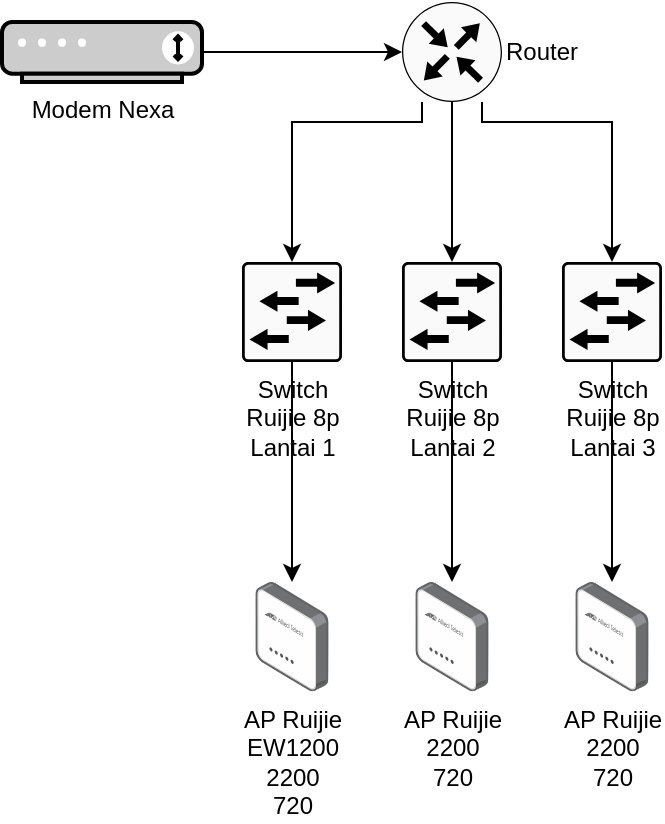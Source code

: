 <mxfile version="27.2.0">
  <diagram name="Halaman-1" id="M-Q6K7RMF8zxZIFwadEF">
    <mxGraphModel dx="658" dy="522" grid="1" gridSize="10" guides="1" tooltips="1" connect="1" arrows="1" fold="1" page="1" pageScale="1" pageWidth="827" pageHeight="1169" math="0" shadow="0">
      <root>
        <mxCell id="0" />
        <mxCell id="1" parent="0" />
        <mxCell id="l9lJJmMYNwfwDqQeXrkE-1" value="Router" style="sketch=0;points=[[0.5,0,0],[1,0.5,0],[0.5,1,0],[0,0.5,0],[0.145,0.145,0],[0.856,0.145,0],[0.855,0.856,0],[0.145,0.855,0]];verticalLabelPosition=middle;html=1;verticalAlign=middle;aspect=fixed;align=left;pointerEvents=1;shape=mxgraph.cisco19.rect;prIcon=router;fillColor=#FAFAFA;strokeColor=#000000;labelPosition=right;" vertex="1" parent="1">
          <mxGeometry x="240" y="70" width="50" height="50" as="geometry" />
        </mxCell>
        <mxCell id="l9lJJmMYNwfwDqQeXrkE-7" value="" style="edgeStyle=orthogonalEdgeStyle;rounded=0;orthogonalLoop=1;jettySize=auto;html=1;" edge="1" parent="1" source="l9lJJmMYNwfwDqQeXrkE-2" target="l9lJJmMYNwfwDqQeXrkE-1">
          <mxGeometry relative="1" as="geometry" />
        </mxCell>
        <mxCell id="l9lJJmMYNwfwDqQeXrkE-2" value="Modem Nexa" style="fontColor=#000000;verticalAlign=top;verticalLabelPosition=bottom;labelPosition=center;align=center;html=1;outlineConnect=0;fillColor=#CCCCCC;strokeColor=#000000;gradientColor=none;gradientDirection=north;strokeWidth=2;shape=mxgraph.networks.modem;" vertex="1" parent="1">
          <mxGeometry x="40" y="80" width="100" height="30" as="geometry" />
        </mxCell>
        <mxCell id="l9lJJmMYNwfwDqQeXrkE-16" value="" style="edgeStyle=orthogonalEdgeStyle;rounded=0;orthogonalLoop=1;jettySize=auto;html=1;" edge="1" parent="1" source="l9lJJmMYNwfwDqQeXrkE-4" target="l9lJJmMYNwfwDqQeXrkE-14">
          <mxGeometry relative="1" as="geometry" />
        </mxCell>
        <mxCell id="l9lJJmMYNwfwDqQeXrkE-4" value="Switch&lt;div&gt;Ruijie 8p&lt;/div&gt;&lt;div&gt;Lantai 1&lt;/div&gt;" style="sketch=0;points=[[0.015,0.015,0],[0.985,0.015,0],[0.985,0.985,0],[0.015,0.985,0],[0.25,0,0],[0.5,0,0],[0.75,0,0],[1,0.25,0],[1,0.5,0],[1,0.75,0],[0.75,1,0],[0.5,1,0],[0.25,1,0],[0,0.75,0],[0,0.5,0],[0,0.25,0]];verticalLabelPosition=bottom;html=1;verticalAlign=top;aspect=fixed;align=center;pointerEvents=1;shape=mxgraph.cisco19.rect;prIcon=l2_switch;fillColor=#FAFAFA;strokeColor=#000000;" vertex="1" parent="1">
          <mxGeometry x="160" y="200" width="50" height="50" as="geometry" />
        </mxCell>
        <mxCell id="l9lJJmMYNwfwDqQeXrkE-6" value="AP Ruijie&lt;div&gt;2200&lt;/div&gt;&lt;div&gt;720&lt;/div&gt;" style="image;points=[];aspect=fixed;html=1;align=center;shadow=0;dashed=0;image=img/lib/allied_telesis/wireless/Access_Point_Indoor.svg;" vertex="1" parent="1">
          <mxGeometry x="246.7" y="360" width="36.6" height="54.6" as="geometry" />
        </mxCell>
        <mxCell id="l9lJJmMYNwfwDqQeXrkE-13" value="" style="edgeStyle=orthogonalEdgeStyle;rounded=0;orthogonalLoop=1;jettySize=auto;html=1;" edge="1" parent="1" source="l9lJJmMYNwfwDqQeXrkE-8" target="l9lJJmMYNwfwDqQeXrkE-6">
          <mxGeometry relative="1" as="geometry" />
        </mxCell>
        <mxCell id="l9lJJmMYNwfwDqQeXrkE-8" value="Switch&lt;div&gt;Ruijie 8p&lt;/div&gt;&lt;div&gt;Lantai 2&lt;/div&gt;" style="sketch=0;points=[[0.015,0.015,0],[0.985,0.015,0],[0.985,0.985,0],[0.015,0.985,0],[0.25,0,0],[0.5,0,0],[0.75,0,0],[1,0.25,0],[1,0.5,0],[1,0.75,0],[0.75,1,0],[0.5,1,0],[0.25,1,0],[0,0.75,0],[0,0.5,0],[0,0.25,0]];verticalLabelPosition=bottom;html=1;verticalAlign=top;aspect=fixed;align=center;pointerEvents=1;shape=mxgraph.cisco19.rect;prIcon=l2_switch;fillColor=#FAFAFA;strokeColor=#000000;" vertex="1" parent="1">
          <mxGeometry x="240" y="200" width="50" height="50" as="geometry" />
        </mxCell>
        <mxCell id="l9lJJmMYNwfwDqQeXrkE-17" value="" style="edgeStyle=orthogonalEdgeStyle;rounded=0;orthogonalLoop=1;jettySize=auto;html=1;" edge="1" parent="1" source="l9lJJmMYNwfwDqQeXrkE-9" target="l9lJJmMYNwfwDqQeXrkE-15">
          <mxGeometry relative="1" as="geometry" />
        </mxCell>
        <mxCell id="l9lJJmMYNwfwDqQeXrkE-9" value="Switch&lt;div&gt;Ruijie 8p&lt;/div&gt;&lt;div&gt;Lantai 3&lt;/div&gt;" style="sketch=0;points=[[0.015,0.015,0],[0.985,0.015,0],[0.985,0.985,0],[0.015,0.985,0],[0.25,0,0],[0.5,0,0],[0.75,0,0],[1,0.25,0],[1,0.5,0],[1,0.75,0],[0.75,1,0],[0.5,1,0],[0.25,1,0],[0,0.75,0],[0,0.5,0],[0,0.25,0]];verticalLabelPosition=bottom;html=1;verticalAlign=top;aspect=fixed;align=center;pointerEvents=1;shape=mxgraph.cisco19.rect;prIcon=l2_switch;fillColor=#FAFAFA;strokeColor=#000000;" vertex="1" parent="1">
          <mxGeometry x="320" y="200" width="50" height="50" as="geometry" />
        </mxCell>
        <mxCell id="l9lJJmMYNwfwDqQeXrkE-10" style="edgeStyle=orthogonalEdgeStyle;rounded=0;orthogonalLoop=1;jettySize=auto;html=1;entryX=0.5;entryY=0;entryDx=0;entryDy=0;entryPerimeter=0;" edge="1" parent="1" source="l9lJJmMYNwfwDqQeXrkE-1" target="l9lJJmMYNwfwDqQeXrkE-4">
          <mxGeometry relative="1" as="geometry">
            <Array as="points">
              <mxPoint x="250" y="130" />
              <mxPoint x="185" y="130" />
            </Array>
          </mxGeometry>
        </mxCell>
        <mxCell id="l9lJJmMYNwfwDqQeXrkE-11" style="edgeStyle=orthogonalEdgeStyle;rounded=0;orthogonalLoop=1;jettySize=auto;html=1;entryX=0.5;entryY=0;entryDx=0;entryDy=0;entryPerimeter=0;" edge="1" parent="1" source="l9lJJmMYNwfwDqQeXrkE-1" target="l9lJJmMYNwfwDqQeXrkE-8">
          <mxGeometry relative="1" as="geometry" />
        </mxCell>
        <mxCell id="l9lJJmMYNwfwDqQeXrkE-12" style="edgeStyle=orthogonalEdgeStyle;rounded=0;orthogonalLoop=1;jettySize=auto;html=1;entryX=0.5;entryY=0;entryDx=0;entryDy=0;entryPerimeter=0;" edge="1" parent="1" source="l9lJJmMYNwfwDqQeXrkE-1" target="l9lJJmMYNwfwDqQeXrkE-9">
          <mxGeometry relative="1" as="geometry">
            <Array as="points">
              <mxPoint x="280" y="130" />
              <mxPoint x="345" y="130" />
            </Array>
          </mxGeometry>
        </mxCell>
        <mxCell id="l9lJJmMYNwfwDqQeXrkE-14" value="AP Ruijie&lt;div&gt;EW1200&lt;/div&gt;&lt;div&gt;2200&lt;/div&gt;&lt;div&gt;720&lt;/div&gt;" style="image;points=[];aspect=fixed;html=1;align=center;shadow=0;dashed=0;image=img/lib/allied_telesis/wireless/Access_Point_Indoor.svg;" vertex="1" parent="1">
          <mxGeometry x="166.7" y="360" width="36.6" height="54.6" as="geometry" />
        </mxCell>
        <mxCell id="l9lJJmMYNwfwDqQeXrkE-15" value="AP Ruijie&lt;div&gt;2200&lt;/div&gt;&lt;div&gt;720&lt;/div&gt;" style="image;points=[];aspect=fixed;html=1;align=center;shadow=0;dashed=0;image=img/lib/allied_telesis/wireless/Access_Point_Indoor.svg;" vertex="1" parent="1">
          <mxGeometry x="326.7" y="360" width="36.6" height="54.6" as="geometry" />
        </mxCell>
      </root>
    </mxGraphModel>
  </diagram>
</mxfile>
